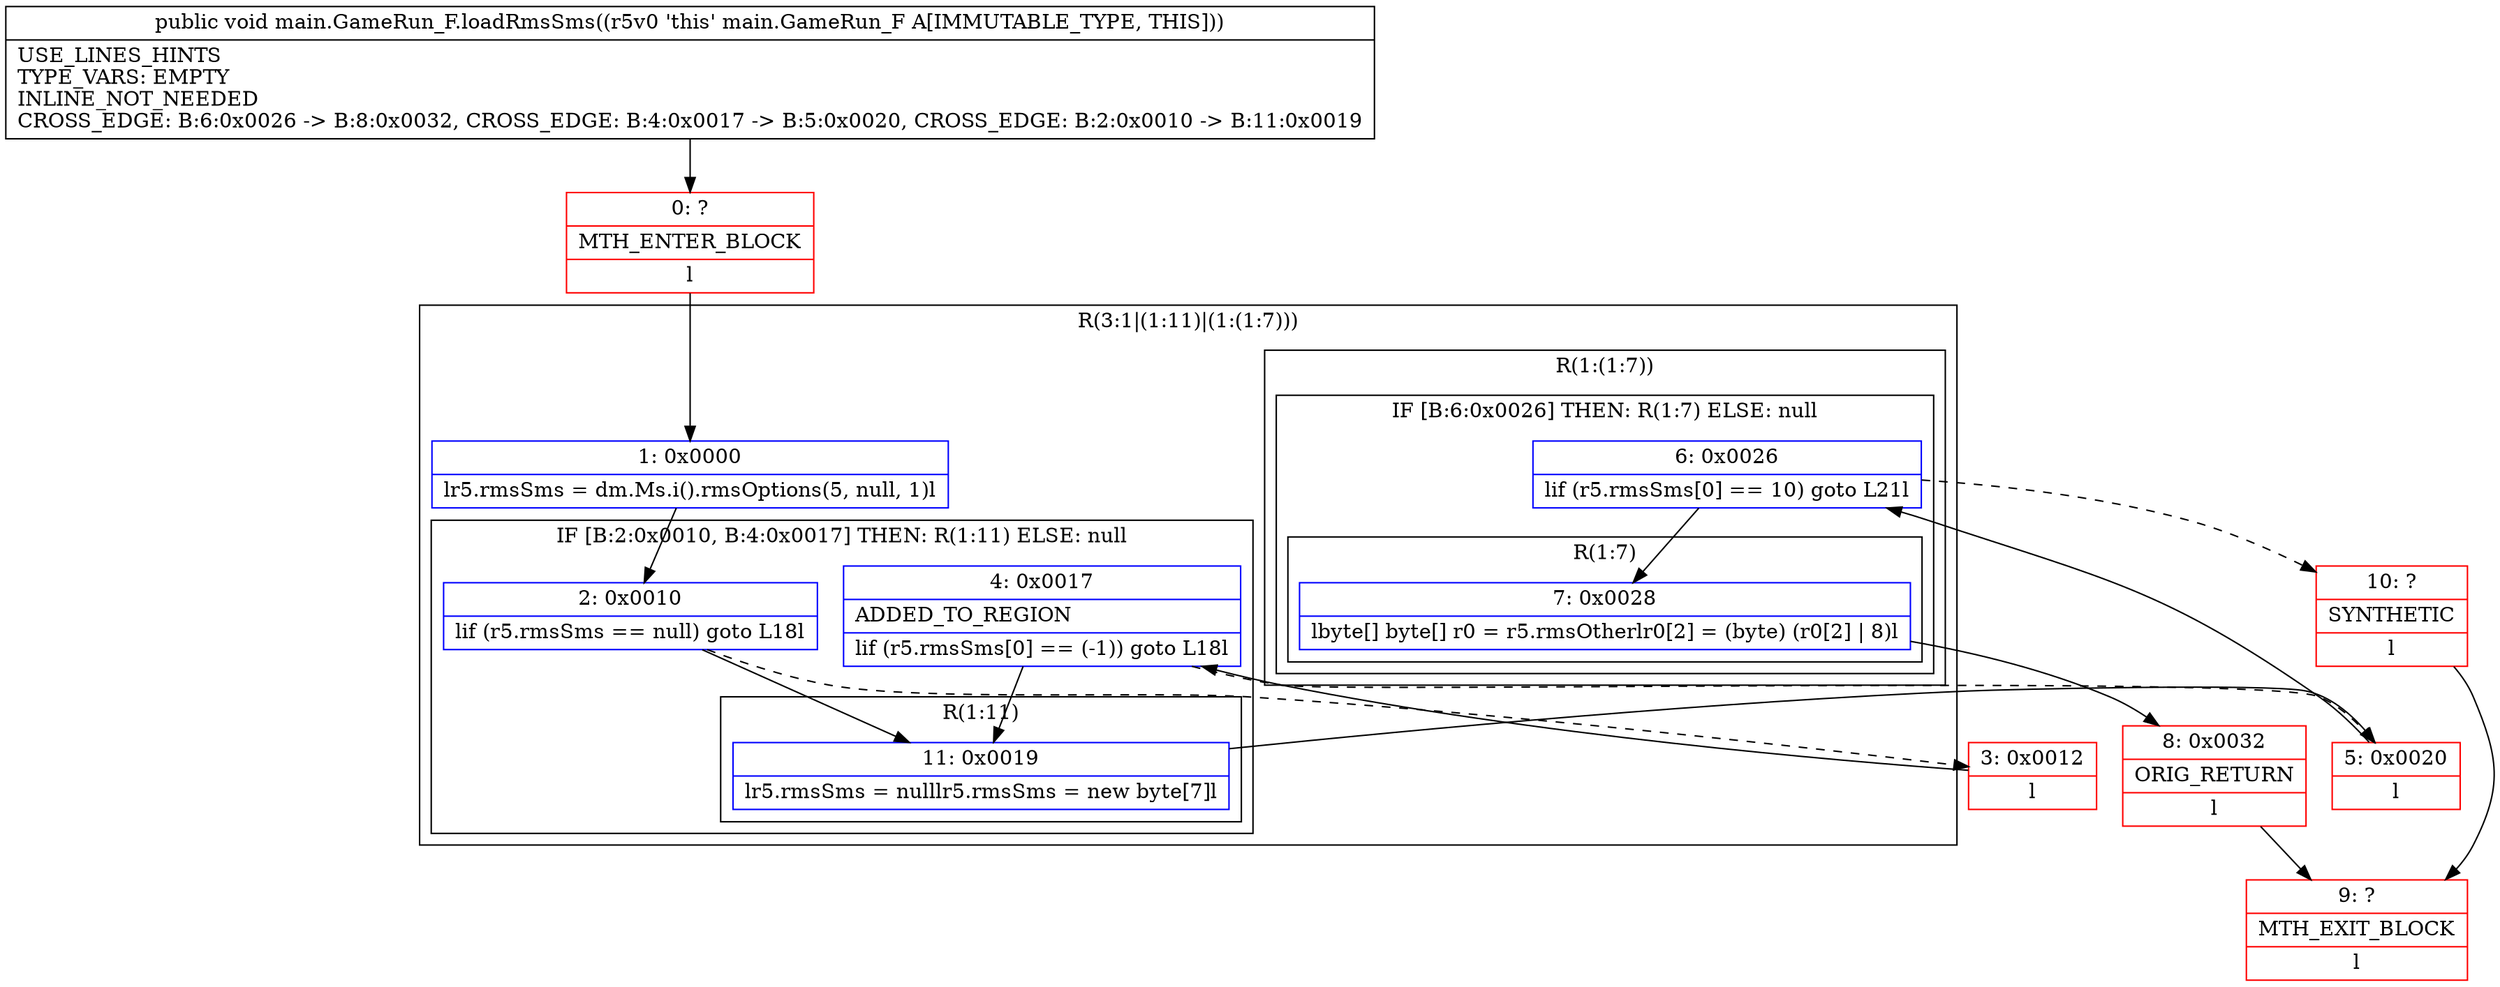 digraph "CFG formain.GameRun_F.loadRmsSms()V" {
subgraph cluster_Region_1827697987 {
label = "R(3:1|(1:11)|(1:(1:7)))";
node [shape=record,color=blue];
Node_1 [shape=record,label="{1\:\ 0x0000|lr5.rmsSms = dm.Ms.i().rmsOptions(5, null, 1)l}"];
subgraph cluster_IfRegion_1266985337 {
label = "IF [B:2:0x0010, B:4:0x0017] THEN: R(1:11) ELSE: null";
node [shape=record,color=blue];
Node_2 [shape=record,label="{2\:\ 0x0010|lif (r5.rmsSms == null) goto L18l}"];
Node_4 [shape=record,label="{4\:\ 0x0017|ADDED_TO_REGION\l|lif (r5.rmsSms[0] == (\-1)) goto L18l}"];
subgraph cluster_Region_915426691 {
label = "R(1:11)";
node [shape=record,color=blue];
Node_11 [shape=record,label="{11\:\ 0x0019|lr5.rmsSms = nulllr5.rmsSms = new byte[7]l}"];
}
}
subgraph cluster_Region_1427912167 {
label = "R(1:(1:7))";
node [shape=record,color=blue];
subgraph cluster_IfRegion_975771754 {
label = "IF [B:6:0x0026] THEN: R(1:7) ELSE: null";
node [shape=record,color=blue];
Node_6 [shape=record,label="{6\:\ 0x0026|lif (r5.rmsSms[0] == 10) goto L21l}"];
subgraph cluster_Region_606462671 {
label = "R(1:7)";
node [shape=record,color=blue];
Node_7 [shape=record,label="{7\:\ 0x0028|lbyte[] byte[] r0 = r5.rmsOtherlr0[2] = (byte) (r0[2] \| 8)l}"];
}
}
}
}
Node_0 [shape=record,color=red,label="{0\:\ ?|MTH_ENTER_BLOCK\l|l}"];
Node_3 [shape=record,color=red,label="{3\:\ 0x0012|l}"];
Node_5 [shape=record,color=red,label="{5\:\ 0x0020|l}"];
Node_8 [shape=record,color=red,label="{8\:\ 0x0032|ORIG_RETURN\l|l}"];
Node_9 [shape=record,color=red,label="{9\:\ ?|MTH_EXIT_BLOCK\l|l}"];
Node_10 [shape=record,color=red,label="{10\:\ ?|SYNTHETIC\l|l}"];
MethodNode[shape=record,label="{public void main.GameRun_F.loadRmsSms((r5v0 'this' main.GameRun_F A[IMMUTABLE_TYPE, THIS]))  | USE_LINES_HINTS\lTYPE_VARS: EMPTY\lINLINE_NOT_NEEDED\lCROSS_EDGE: B:6:0x0026 \-\> B:8:0x0032, CROSS_EDGE: B:4:0x0017 \-\> B:5:0x0020, CROSS_EDGE: B:2:0x0010 \-\> B:11:0x0019\l}"];
MethodNode -> Node_0;
Node_1 -> Node_2;
Node_2 -> Node_3[style=dashed];
Node_2 -> Node_11;
Node_4 -> Node_11;
Node_4 -> Node_5[style=dashed];
Node_11 -> Node_5;
Node_6 -> Node_7;
Node_6 -> Node_10[style=dashed];
Node_7 -> Node_8;
Node_0 -> Node_1;
Node_3 -> Node_4;
Node_5 -> Node_6;
Node_8 -> Node_9;
Node_10 -> Node_9;
}

